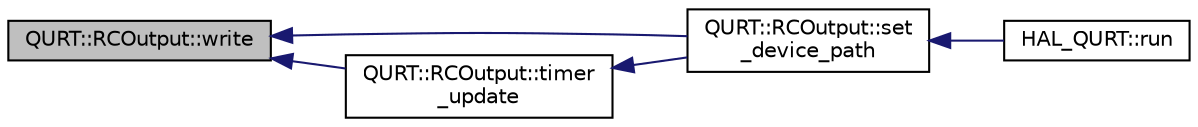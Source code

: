 digraph "QURT::RCOutput::write"
{
 // INTERACTIVE_SVG=YES
  edge [fontname="Helvetica",fontsize="10",labelfontname="Helvetica",labelfontsize="10"];
  node [fontname="Helvetica",fontsize="10",shape=record];
  rankdir="LR";
  Node1 [label="QURT::RCOutput::write",height=0.2,width=0.4,color="black", fillcolor="grey75", style="filled", fontcolor="black"];
  Node1 -> Node2 [dir="back",color="midnightblue",fontsize="10",style="solid",fontname="Helvetica"];
  Node2 [label="QURT::RCOutput::set\l_device_path",height=0.2,width=0.4,color="black", fillcolor="white", style="filled",URL="$classQURT_1_1RCOutput.html#a10fbcd981665b346e5e2d77653c788d7"];
  Node2 -> Node3 [dir="back",color="midnightblue",fontsize="10",style="solid",fontname="Helvetica"];
  Node3 [label="HAL_QURT::run",height=0.2,width=0.4,color="black", fillcolor="white", style="filled",URL="$classHAL__QURT.html#a7cb90b613730829561df2721e90f6994"];
  Node1 -> Node4 [dir="back",color="midnightblue",fontsize="10",style="solid",fontname="Helvetica"];
  Node4 [label="QURT::RCOutput::timer\l_update",height=0.2,width=0.4,color="black", fillcolor="white", style="filled",URL="$classQURT_1_1RCOutput.html#aadfaee85e450d2f069fc1ed8149d11c7"];
  Node4 -> Node2 [dir="back",color="midnightblue",fontsize="10",style="solid",fontname="Helvetica"];
}
